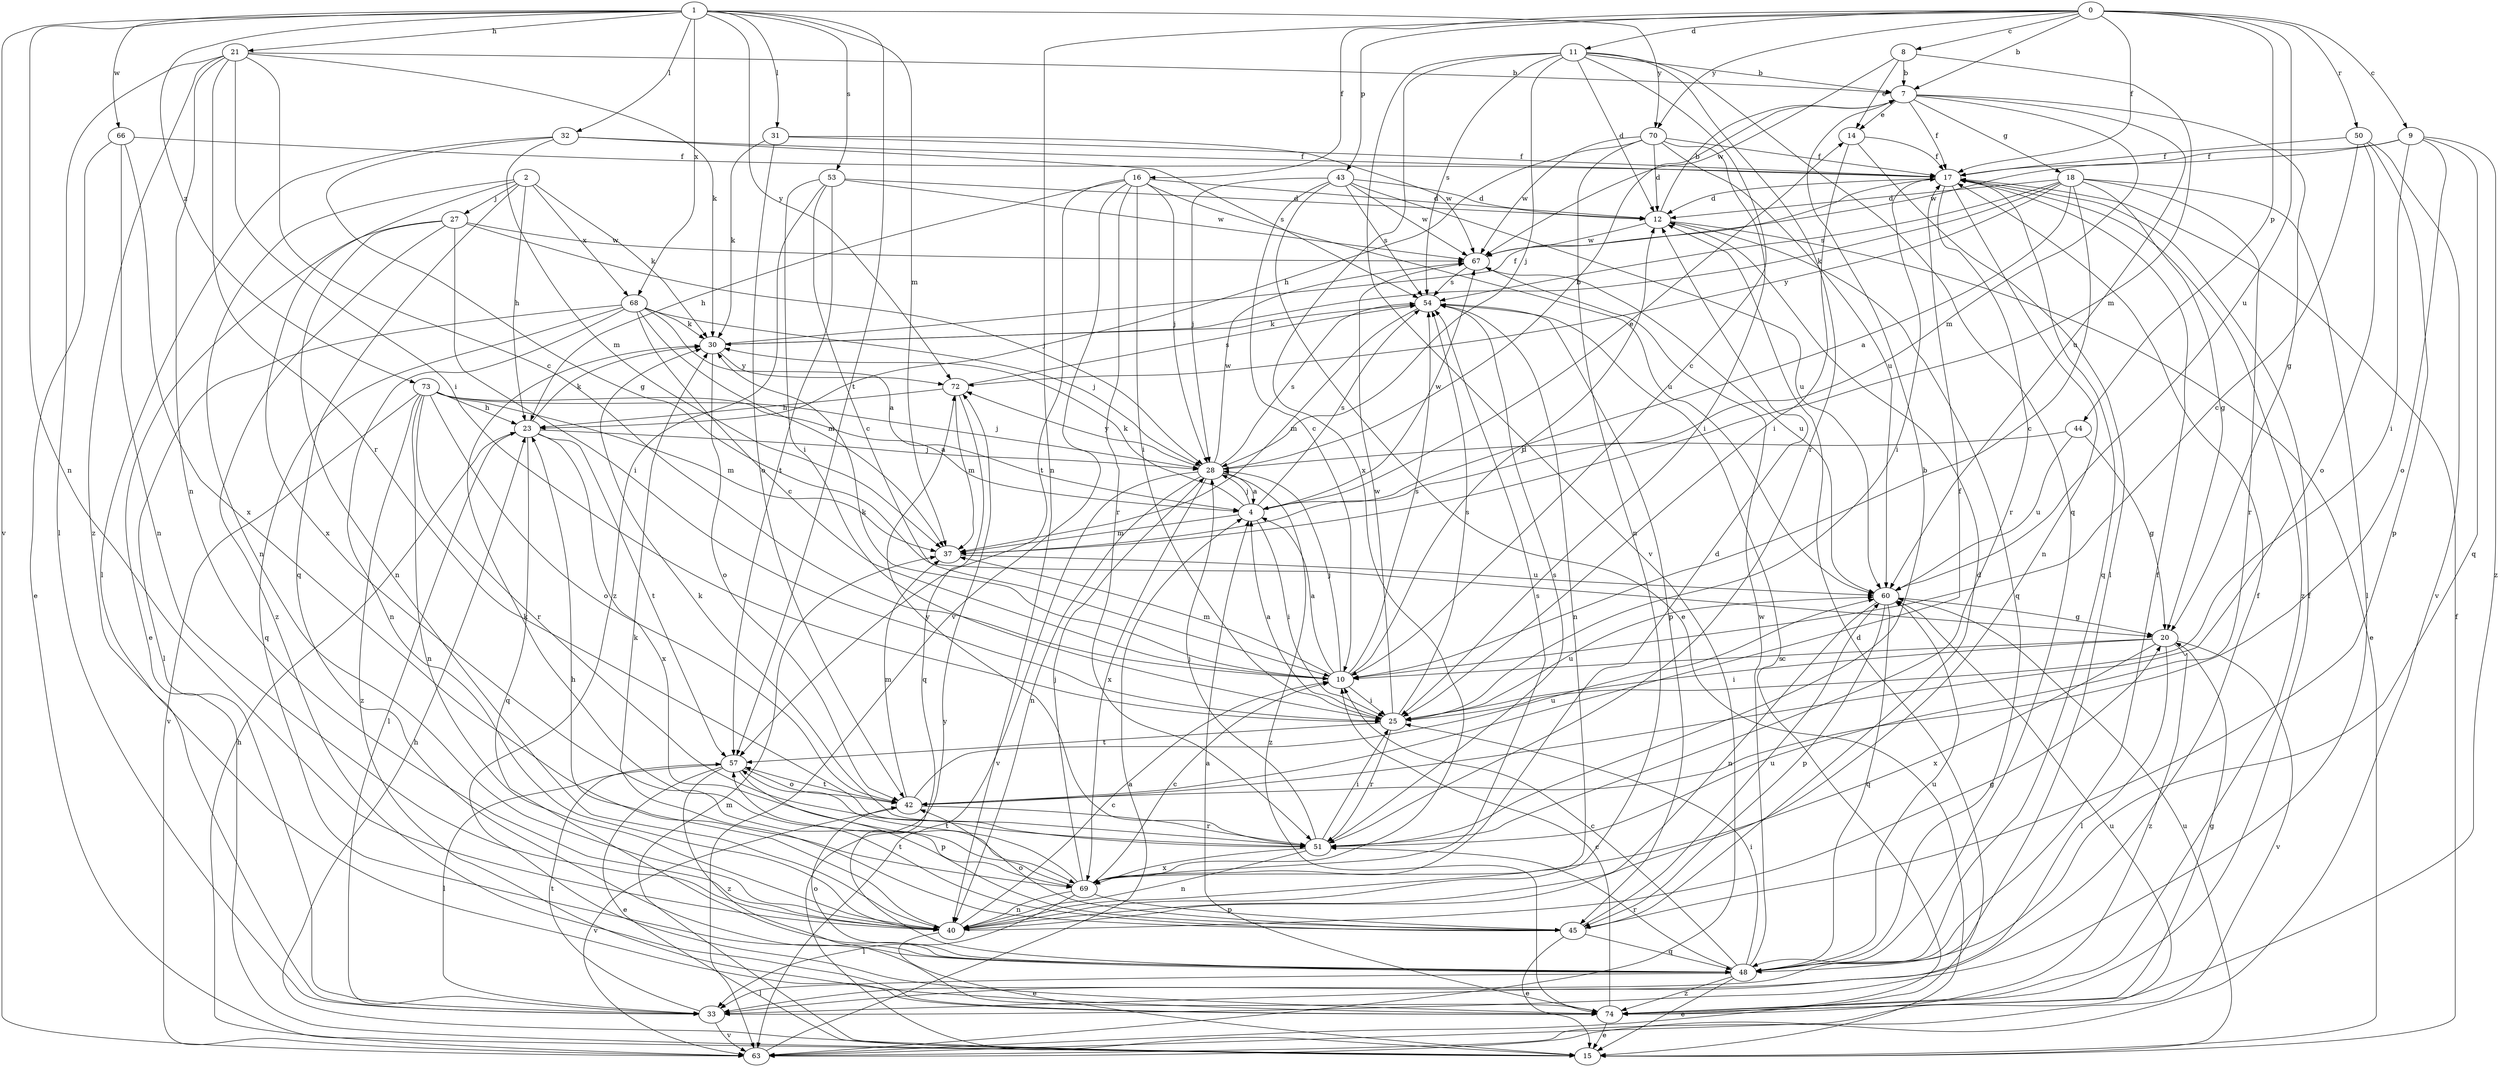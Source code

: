strict digraph  {
0;
1;
2;
4;
7;
8;
9;
10;
11;
12;
14;
15;
16;
17;
18;
20;
21;
23;
25;
27;
28;
30;
31;
32;
33;
37;
40;
42;
43;
44;
45;
48;
50;
51;
53;
54;
57;
60;
63;
66;
67;
68;
69;
70;
72;
73;
74;
0 -> 7  [label=b];
0 -> 8  [label=c];
0 -> 9  [label=c];
0 -> 11  [label=d];
0 -> 16  [label=f];
0 -> 17  [label=f];
0 -> 40  [label=n];
0 -> 43  [label=p];
0 -> 44  [label=p];
0 -> 50  [label=r];
0 -> 60  [label=u];
0 -> 70  [label=y];
1 -> 21  [label=h];
1 -> 31  [label=l];
1 -> 32  [label=l];
1 -> 37  [label=m];
1 -> 40  [label=n];
1 -> 53  [label=s];
1 -> 57  [label=t];
1 -> 63  [label=v];
1 -> 66  [label=w];
1 -> 68  [label=x];
1 -> 70  [label=y];
1 -> 72  [label=y];
1 -> 73  [label=z];
2 -> 23  [label=h];
2 -> 27  [label=j];
2 -> 30  [label=k];
2 -> 40  [label=n];
2 -> 48  [label=q];
2 -> 68  [label=x];
2 -> 69  [label=x];
4 -> 14  [label=e];
4 -> 25  [label=i];
4 -> 28  [label=j];
4 -> 30  [label=k];
4 -> 37  [label=m];
4 -> 54  [label=s];
4 -> 67  [label=w];
7 -> 14  [label=e];
7 -> 17  [label=f];
7 -> 18  [label=g];
7 -> 20  [label=g];
7 -> 37  [label=m];
7 -> 60  [label=u];
8 -> 7  [label=b];
8 -> 14  [label=e];
8 -> 37  [label=m];
8 -> 67  [label=w];
9 -> 17  [label=f];
9 -> 25  [label=i];
9 -> 42  [label=o];
9 -> 48  [label=q];
9 -> 67  [label=w];
9 -> 74  [label=z];
10 -> 4  [label=a];
10 -> 12  [label=d];
10 -> 25  [label=i];
10 -> 28  [label=j];
10 -> 30  [label=k];
10 -> 37  [label=m];
10 -> 54  [label=s];
11 -> 7  [label=b];
11 -> 10  [label=c];
11 -> 12  [label=d];
11 -> 28  [label=j];
11 -> 48  [label=q];
11 -> 51  [label=r];
11 -> 54  [label=s];
11 -> 63  [label=v];
11 -> 69  [label=x];
12 -> 7  [label=b];
12 -> 15  [label=e];
12 -> 48  [label=q];
12 -> 67  [label=w];
14 -> 17  [label=f];
14 -> 25  [label=i];
14 -> 33  [label=l];
15 -> 17  [label=f];
15 -> 23  [label=h];
15 -> 37  [label=m];
15 -> 60  [label=u];
15 -> 72  [label=y];
16 -> 12  [label=d];
16 -> 23  [label=h];
16 -> 25  [label=i];
16 -> 28  [label=j];
16 -> 51  [label=r];
16 -> 57  [label=t];
16 -> 60  [label=u];
16 -> 63  [label=v];
17 -> 12  [label=d];
17 -> 25  [label=i];
17 -> 40  [label=n];
17 -> 48  [label=q];
17 -> 51  [label=r];
17 -> 74  [label=z];
18 -> 4  [label=a];
18 -> 10  [label=c];
18 -> 12  [label=d];
18 -> 20  [label=g];
18 -> 30  [label=k];
18 -> 33  [label=l];
18 -> 51  [label=r];
18 -> 54  [label=s];
18 -> 72  [label=y];
20 -> 10  [label=c];
20 -> 25  [label=i];
20 -> 33  [label=l];
20 -> 63  [label=v];
20 -> 69  [label=x];
20 -> 74  [label=z];
21 -> 7  [label=b];
21 -> 10  [label=c];
21 -> 25  [label=i];
21 -> 30  [label=k];
21 -> 33  [label=l];
21 -> 40  [label=n];
21 -> 51  [label=r];
21 -> 74  [label=z];
23 -> 28  [label=j];
23 -> 30  [label=k];
23 -> 33  [label=l];
23 -> 48  [label=q];
23 -> 57  [label=t];
23 -> 69  [label=x];
25 -> 4  [label=a];
25 -> 51  [label=r];
25 -> 54  [label=s];
25 -> 57  [label=t];
25 -> 60  [label=u];
25 -> 67  [label=w];
27 -> 15  [label=e];
27 -> 25  [label=i];
27 -> 28  [label=j];
27 -> 40  [label=n];
27 -> 67  [label=w];
27 -> 74  [label=z];
28 -> 4  [label=a];
28 -> 7  [label=b];
28 -> 40  [label=n];
28 -> 54  [label=s];
28 -> 63  [label=v];
28 -> 67  [label=w];
28 -> 69  [label=x];
28 -> 72  [label=y];
28 -> 74  [label=z];
30 -> 17  [label=f];
30 -> 42  [label=o];
30 -> 72  [label=y];
31 -> 17  [label=f];
31 -> 30  [label=k];
31 -> 42  [label=o];
31 -> 67  [label=w];
32 -> 17  [label=f];
32 -> 20  [label=g];
32 -> 33  [label=l];
32 -> 37  [label=m];
32 -> 54  [label=s];
33 -> 17  [label=f];
33 -> 57  [label=t];
33 -> 63  [label=v];
37 -> 60  [label=u];
40 -> 10  [label=c];
40 -> 15  [label=e];
40 -> 20  [label=g];
40 -> 23  [label=h];
42 -> 17  [label=f];
42 -> 37  [label=m];
42 -> 51  [label=r];
42 -> 57  [label=t];
42 -> 60  [label=u];
42 -> 63  [label=v];
43 -> 10  [label=c];
43 -> 12  [label=d];
43 -> 15  [label=e];
43 -> 28  [label=j];
43 -> 54  [label=s];
43 -> 60  [label=u];
43 -> 67  [label=w];
44 -> 20  [label=g];
44 -> 28  [label=j];
44 -> 60  [label=u];
45 -> 12  [label=d];
45 -> 15  [label=e];
45 -> 30  [label=k];
45 -> 42  [label=o];
45 -> 48  [label=q];
45 -> 57  [label=t];
45 -> 60  [label=u];
48 -> 10  [label=c];
48 -> 15  [label=e];
48 -> 17  [label=f];
48 -> 25  [label=i];
48 -> 33  [label=l];
48 -> 42  [label=o];
48 -> 51  [label=r];
48 -> 60  [label=u];
48 -> 67  [label=w];
48 -> 74  [label=z];
50 -> 10  [label=c];
50 -> 17  [label=f];
50 -> 42  [label=o];
50 -> 45  [label=p];
50 -> 63  [label=v];
51 -> 7  [label=b];
51 -> 25  [label=i];
51 -> 28  [label=j];
51 -> 30  [label=k];
51 -> 40  [label=n];
51 -> 54  [label=s];
51 -> 69  [label=x];
51 -> 72  [label=y];
53 -> 10  [label=c];
53 -> 12  [label=d];
53 -> 25  [label=i];
53 -> 57  [label=t];
53 -> 67  [label=w];
53 -> 74  [label=z];
54 -> 30  [label=k];
54 -> 37  [label=m];
54 -> 40  [label=n];
54 -> 45  [label=p];
57 -> 15  [label=e];
57 -> 33  [label=l];
57 -> 42  [label=o];
57 -> 45  [label=p];
57 -> 74  [label=z];
60 -> 20  [label=g];
60 -> 40  [label=n];
60 -> 45  [label=p];
60 -> 48  [label=q];
63 -> 4  [label=a];
63 -> 12  [label=d];
63 -> 23  [label=h];
63 -> 60  [label=u];
66 -> 15  [label=e];
66 -> 17  [label=f];
66 -> 40  [label=n];
66 -> 69  [label=x];
67 -> 54  [label=s];
67 -> 60  [label=u];
68 -> 4  [label=a];
68 -> 10  [label=c];
68 -> 28  [label=j];
68 -> 30  [label=k];
68 -> 33  [label=l];
68 -> 37  [label=m];
68 -> 40  [label=n];
68 -> 48  [label=q];
69 -> 10  [label=c];
69 -> 12  [label=d];
69 -> 28  [label=j];
69 -> 30  [label=k];
69 -> 33  [label=l];
69 -> 40  [label=n];
69 -> 45  [label=p];
69 -> 54  [label=s];
69 -> 57  [label=t];
70 -> 12  [label=d];
70 -> 17  [label=f];
70 -> 23  [label=h];
70 -> 25  [label=i];
70 -> 40  [label=n];
70 -> 60  [label=u];
70 -> 67  [label=w];
72 -> 23  [label=h];
72 -> 37  [label=m];
72 -> 48  [label=q];
72 -> 54  [label=s];
73 -> 4  [label=a];
73 -> 23  [label=h];
73 -> 28  [label=j];
73 -> 37  [label=m];
73 -> 40  [label=n];
73 -> 42  [label=o];
73 -> 51  [label=r];
73 -> 63  [label=v];
73 -> 74  [label=z];
74 -> 4  [label=a];
74 -> 10  [label=c];
74 -> 15  [label=e];
74 -> 17  [label=f];
74 -> 20  [label=g];
74 -> 54  [label=s];
}

